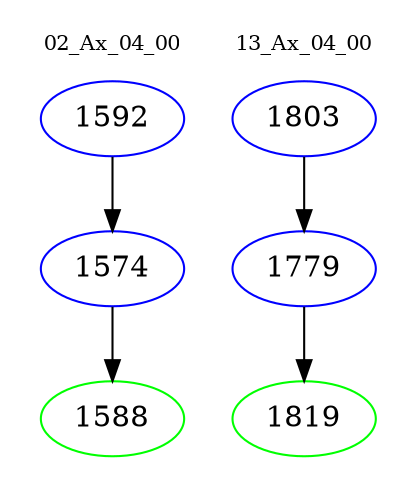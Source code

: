 digraph{
subgraph cluster_0 {
color = white
label = "02_Ax_04_00";
fontsize=10;
T0_1592 [label="1592", color="blue"]
T0_1592 -> T0_1574 [color="black"]
T0_1574 [label="1574", color="blue"]
T0_1574 -> T0_1588 [color="black"]
T0_1588 [label="1588", color="green"]
}
subgraph cluster_1 {
color = white
label = "13_Ax_04_00";
fontsize=10;
T1_1803 [label="1803", color="blue"]
T1_1803 -> T1_1779 [color="black"]
T1_1779 [label="1779", color="blue"]
T1_1779 -> T1_1819 [color="black"]
T1_1819 [label="1819", color="green"]
}
}
